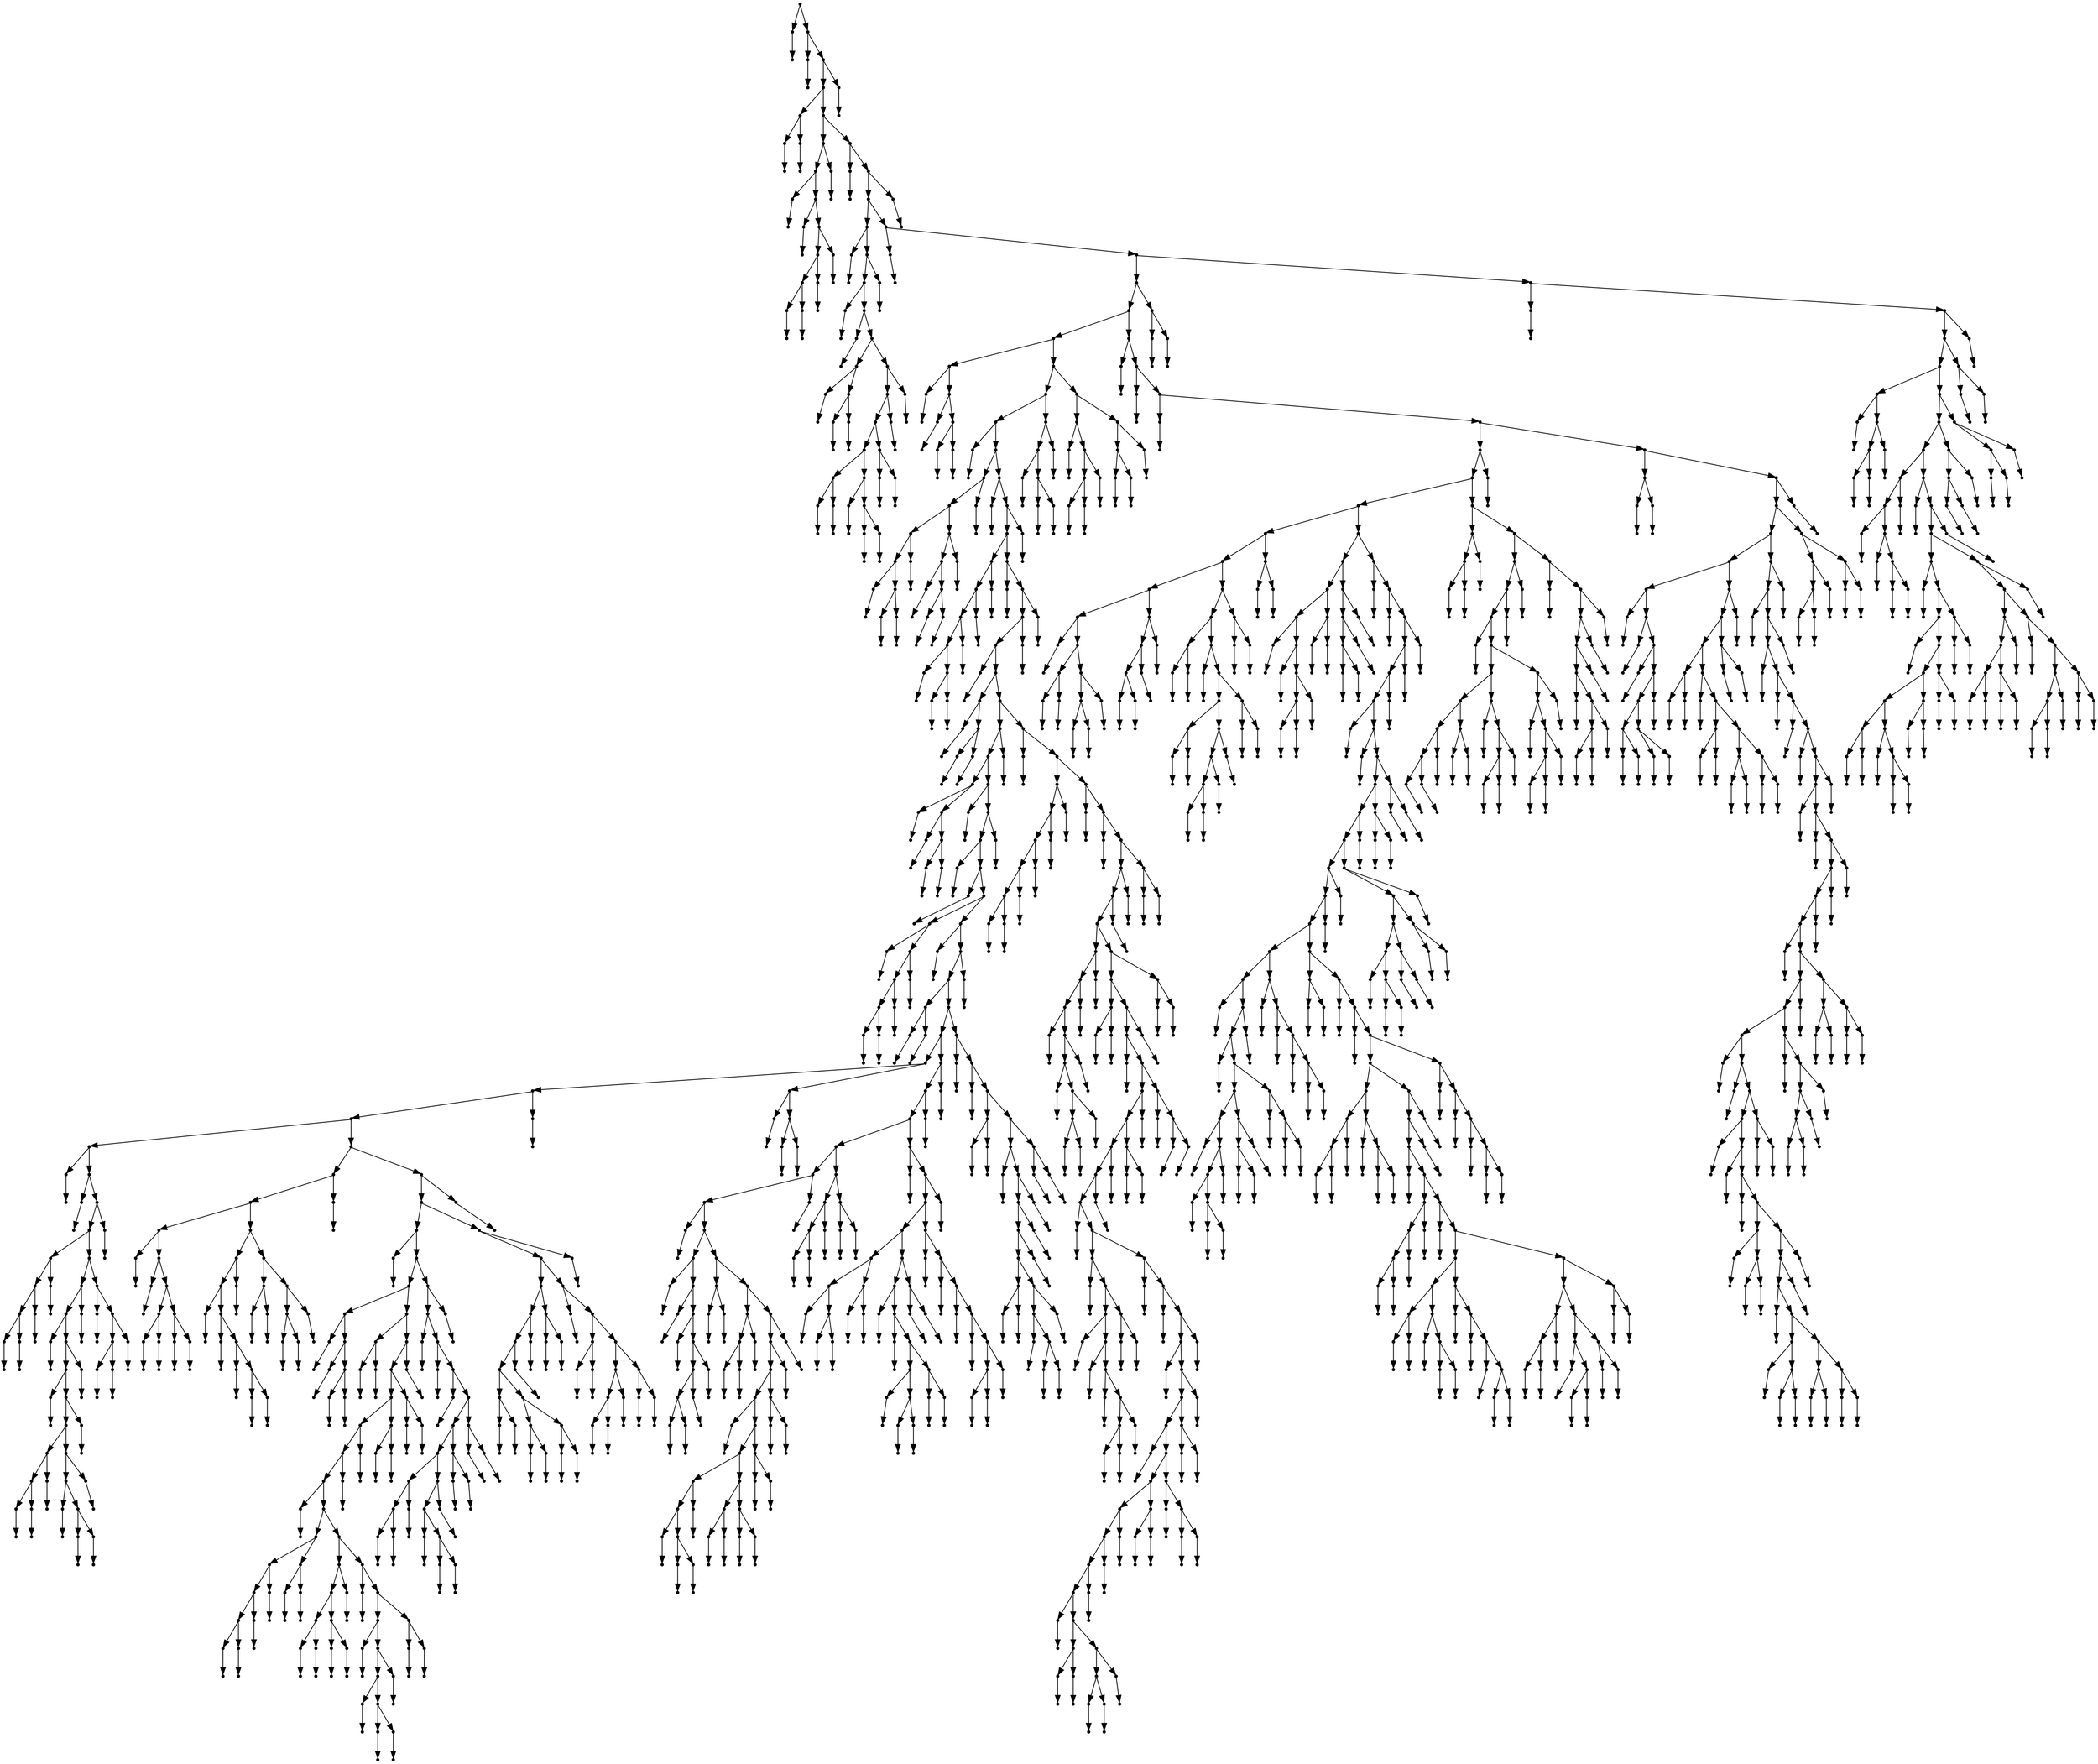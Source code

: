 digraph {
  1849 [shape=point];
  1 [shape=point];
  0 [shape=point];
  1848 [shape=point];
  3 [shape=point];
  2 [shape=point];
  1847 [shape=point];
  1844 [shape=point];
  8 [shape=point];
  5 [shape=point];
  4 [shape=point];
  7 [shape=point];
  6 [shape=point];
  1843 [shape=point];
  28 [shape=point];
  25 [shape=point];
  10 [shape=point];
  9 [shape=point];
  24 [shape=point];
  12 [shape=point];
  11 [shape=point];
  23 [shape=point];
  20 [shape=point];
  17 [shape=point];
  14 [shape=point];
  13 [shape=point];
  16 [shape=point];
  15 [shape=point];
  19 [shape=point];
  18 [shape=point];
  22 [shape=point];
  21 [shape=point];
  27 [shape=point];
  26 [shape=point];
  1842 [shape=point];
  30 [shape=point];
  29 [shape=point];
  1841 [shape=point];
  1838 [shape=point];
  77 [shape=point];
  32 [shape=point];
  31 [shape=point];
  76 [shape=point];
  73 [shape=point];
  34 [shape=point];
  33 [shape=point];
  72 [shape=point];
  36 [shape=point];
  35 [shape=point];
  71 [shape=point];
  44 [shape=point];
  38 [shape=point];
  37 [shape=point];
  43 [shape=point];
  40 [shape=point];
  39 [shape=point];
  42 [shape=point];
  41 [shape=point];
  70 [shape=point];
  67 [shape=point];
  64 [shape=point];
  58 [shape=point];
  49 [shape=point];
  46 [shape=point];
  45 [shape=point];
  48 [shape=point];
  47 [shape=point];
  57 [shape=point];
  51 [shape=point];
  50 [shape=point];
  56 [shape=point];
  53 [shape=point];
  52 [shape=point];
  55 [shape=point];
  54 [shape=point];
  63 [shape=point];
  60 [shape=point];
  59 [shape=point];
  62 [shape=point];
  61 [shape=point];
  66 [shape=point];
  65 [shape=point];
  69 [shape=point];
  68 [shape=point];
  75 [shape=point];
  74 [shape=point];
  1837 [shape=point];
  79 [shape=point];
  78 [shape=point];
  1836 [shape=point];
  1698 [shape=point];
  1692 [shape=point];
  1020 [shape=point];
  90 [shape=point];
  81 [shape=point];
  80 [shape=point];
  89 [shape=point];
  83 [shape=point];
  82 [shape=point];
  88 [shape=point];
  85 [shape=point];
  84 [shape=point];
  87 [shape=point];
  86 [shape=point];
  1019 [shape=point];
  998 [shape=point];
  986 [shape=point];
  92 [shape=point];
  91 [shape=point];
  985 [shape=point];
  118 [shape=point];
  115 [shape=point];
  103 [shape=point];
  100 [shape=point];
  94 [shape=point];
  93 [shape=point];
  99 [shape=point];
  96 [shape=point];
  95 [shape=point];
  98 [shape=point];
  97 [shape=point];
  102 [shape=point];
  101 [shape=point];
  114 [shape=point];
  111 [shape=point];
  105 [shape=point];
  104 [shape=point];
  110 [shape=point];
  107 [shape=point];
  106 [shape=point];
  109 [shape=point];
  108 [shape=point];
  113 [shape=point];
  112 [shape=point];
  117 [shape=point];
  116 [shape=point];
  984 [shape=point];
  120 [shape=point];
  119 [shape=point];
  983 [shape=point];
  980 [shape=point];
  137 [shape=point];
  134 [shape=point];
  131 [shape=point];
  128 [shape=point];
  122 [shape=point];
  121 [shape=point];
  127 [shape=point];
  124 [shape=point];
  123 [shape=point];
  126 [shape=point];
  125 [shape=point];
  130 [shape=point];
  129 [shape=point];
  133 [shape=point];
  132 [shape=point];
  136 [shape=point];
  135 [shape=point];
  979 [shape=point];
  139 [shape=point];
  138 [shape=point];
  978 [shape=point];
  975 [shape=point];
  972 [shape=point];
  141 [shape=point];
  140 [shape=point];
  971 [shape=point];
  149 [shape=point];
  143 [shape=point];
  142 [shape=point];
  148 [shape=point];
  145 [shape=point];
  144 [shape=point];
  147 [shape=point];
  146 [shape=point];
  970 [shape=point];
  769 [shape=point];
  766 [shape=point];
  160 [shape=point];
  151 [shape=point];
  150 [shape=point];
  159 [shape=point];
  153 [shape=point];
  152 [shape=point];
  158 [shape=point];
  155 [shape=point];
  154 [shape=point];
  157 [shape=point];
  156 [shape=point];
  765 [shape=point];
  162 [shape=point];
  161 [shape=point];
  764 [shape=point];
  761 [shape=point];
  164 [shape=point];
  163 [shape=point];
  760 [shape=point];
  166 [shape=point];
  165 [shape=point];
  759 [shape=point];
  180 [shape=point];
  168 [shape=point];
  167 [shape=point];
  179 [shape=point];
  176 [shape=point];
  173 [shape=point];
  170 [shape=point];
  169 [shape=point];
  172 [shape=point];
  171 [shape=point];
  175 [shape=point];
  174 [shape=point];
  178 [shape=point];
  177 [shape=point];
  758 [shape=point];
  182 [shape=point];
  181 [shape=point];
  757 [shape=point];
  754 [shape=point];
  187 [shape=point];
  184 [shape=point];
  183 [shape=point];
  186 [shape=point];
  185 [shape=point];
  753 [shape=point];
  705 [shape=point];
  528 [shape=point];
  519 [shape=point];
  516 [shape=point];
  255 [shape=point];
  189 [shape=point];
  188 [shape=point];
  254 [shape=point];
  191 [shape=point];
  190 [shape=point];
  253 [shape=point];
  250 [shape=point];
  202 [shape=point];
  199 [shape=point];
  196 [shape=point];
  193 [shape=point];
  192 [shape=point];
  195 [shape=point];
  194 [shape=point];
  198 [shape=point];
  197 [shape=point];
  201 [shape=point];
  200 [shape=point];
  249 [shape=point];
  237 [shape=point];
  234 [shape=point];
  204 [shape=point];
  203 [shape=point];
  233 [shape=point];
  230 [shape=point];
  206 [shape=point];
  205 [shape=point];
  229 [shape=point];
  226 [shape=point];
  214 [shape=point];
  211 [shape=point];
  208 [shape=point];
  207 [shape=point];
  210 [shape=point];
  209 [shape=point];
  213 [shape=point];
  212 [shape=point];
  225 [shape=point];
  222 [shape=point];
  216 [shape=point];
  215 [shape=point];
  221 [shape=point];
  218 [shape=point];
  217 [shape=point];
  220 [shape=point];
  219 [shape=point];
  224 [shape=point];
  223 [shape=point];
  228 [shape=point];
  227 [shape=point];
  232 [shape=point];
  231 [shape=point];
  236 [shape=point];
  235 [shape=point];
  248 [shape=point];
  239 [shape=point];
  238 [shape=point];
  247 [shape=point];
  244 [shape=point];
  241 [shape=point];
  240 [shape=point];
  243 [shape=point];
  242 [shape=point];
  246 [shape=point];
  245 [shape=point];
  252 [shape=point];
  251 [shape=point];
  515 [shape=point];
  308 [shape=point];
  305 [shape=point];
  272 [shape=point];
  257 [shape=point];
  256 [shape=point];
  271 [shape=point];
  259 [shape=point];
  258 [shape=point];
  270 [shape=point];
  264 [shape=point];
  261 [shape=point];
  260 [shape=point];
  263 [shape=point];
  262 [shape=point];
  269 [shape=point];
  266 [shape=point];
  265 [shape=point];
  268 [shape=point];
  267 [shape=point];
  304 [shape=point];
  289 [shape=point];
  286 [shape=point];
  274 [shape=point];
  273 [shape=point];
  285 [shape=point];
  276 [shape=point];
  275 [shape=point];
  284 [shape=point];
  278 [shape=point];
  277 [shape=point];
  283 [shape=point];
  280 [shape=point];
  279 [shape=point];
  282 [shape=point];
  281 [shape=point];
  288 [shape=point];
  287 [shape=point];
  303 [shape=point];
  294 [shape=point];
  291 [shape=point];
  290 [shape=point];
  293 [shape=point];
  292 [shape=point];
  302 [shape=point];
  299 [shape=point];
  296 [shape=point];
  295 [shape=point];
  298 [shape=point];
  297 [shape=point];
  301 [shape=point];
  300 [shape=point];
  307 [shape=point];
  306 [shape=point];
  514 [shape=point];
  511 [shape=point];
  454 [shape=point];
  310 [shape=point];
  309 [shape=point];
  453 [shape=point];
  408 [shape=point];
  321 [shape=point];
  312 [shape=point];
  311 [shape=point];
  320 [shape=point];
  314 [shape=point];
  313 [shape=point];
  319 [shape=point];
  316 [shape=point];
  315 [shape=point];
  318 [shape=point];
  317 [shape=point];
  407 [shape=point];
  326 [shape=point];
  323 [shape=point];
  322 [shape=point];
  325 [shape=point];
  324 [shape=point];
  406 [shape=point];
  403 [shape=point];
  397 [shape=point];
  391 [shape=point];
  388 [shape=point];
  385 [shape=point];
  328 [shape=point];
  327 [shape=point];
  384 [shape=point];
  345 [shape=point];
  339 [shape=point];
  336 [shape=point];
  333 [shape=point];
  330 [shape=point];
  329 [shape=point];
  332 [shape=point];
  331 [shape=point];
  335 [shape=point];
  334 [shape=point];
  338 [shape=point];
  337 [shape=point];
  344 [shape=point];
  341 [shape=point];
  340 [shape=point];
  343 [shape=point];
  342 [shape=point];
  383 [shape=point];
  359 [shape=point];
  356 [shape=point];
  350 [shape=point];
  347 [shape=point];
  346 [shape=point];
  349 [shape=point];
  348 [shape=point];
  355 [shape=point];
  352 [shape=point];
  351 [shape=point];
  354 [shape=point];
  353 [shape=point];
  358 [shape=point];
  357 [shape=point];
  382 [shape=point];
  361 [shape=point];
  360 [shape=point];
  381 [shape=point];
  375 [shape=point];
  363 [shape=point];
  362 [shape=point];
  374 [shape=point];
  371 [shape=point];
  365 [shape=point];
  364 [shape=point];
  370 [shape=point];
  367 [shape=point];
  366 [shape=point];
  369 [shape=point];
  368 [shape=point];
  373 [shape=point];
  372 [shape=point];
  380 [shape=point];
  377 [shape=point];
  376 [shape=point];
  379 [shape=point];
  378 [shape=point];
  387 [shape=point];
  386 [shape=point];
  390 [shape=point];
  389 [shape=point];
  396 [shape=point];
  393 [shape=point];
  392 [shape=point];
  395 [shape=point];
  394 [shape=point];
  402 [shape=point];
  399 [shape=point];
  398 [shape=point];
  401 [shape=point];
  400 [shape=point];
  405 [shape=point];
  404 [shape=point];
  452 [shape=point];
  449 [shape=point];
  410 [shape=point];
  409 [shape=point];
  448 [shape=point];
  412 [shape=point];
  411 [shape=point];
  447 [shape=point];
  414 [shape=point];
  413 [shape=point];
  446 [shape=point];
  440 [shape=point];
  434 [shape=point];
  422 [shape=point];
  419 [shape=point];
  416 [shape=point];
  415 [shape=point];
  418 [shape=point];
  417 [shape=point];
  421 [shape=point];
  420 [shape=point];
  433 [shape=point];
  430 [shape=point];
  424 [shape=point];
  423 [shape=point];
  429 [shape=point];
  426 [shape=point];
  425 [shape=point];
  428 [shape=point];
  427 [shape=point];
  432 [shape=point];
  431 [shape=point];
  439 [shape=point];
  436 [shape=point];
  435 [shape=point];
  438 [shape=point];
  437 [shape=point];
  445 [shape=point];
  442 [shape=point];
  441 [shape=point];
  444 [shape=point];
  443 [shape=point];
  451 [shape=point];
  450 [shape=point];
  510 [shape=point];
  507 [shape=point];
  483 [shape=point];
  477 [shape=point];
  474 [shape=point];
  471 [shape=point];
  459 [shape=point];
  456 [shape=point];
  455 [shape=point];
  458 [shape=point];
  457 [shape=point];
  470 [shape=point];
  464 [shape=point];
  461 [shape=point];
  460 [shape=point];
  463 [shape=point];
  462 [shape=point];
  469 [shape=point];
  466 [shape=point];
  465 [shape=point];
  468 [shape=point];
  467 [shape=point];
  473 [shape=point];
  472 [shape=point];
  476 [shape=point];
  475 [shape=point];
  482 [shape=point];
  479 [shape=point];
  478 [shape=point];
  481 [shape=point];
  480 [shape=point];
  506 [shape=point];
  485 [shape=point];
  484 [shape=point];
  505 [shape=point];
  490 [shape=point];
  487 [shape=point];
  486 [shape=point];
  489 [shape=point];
  488 [shape=point];
  504 [shape=point];
  498 [shape=point];
  495 [shape=point];
  492 [shape=point];
  491 [shape=point];
  494 [shape=point];
  493 [shape=point];
  497 [shape=point];
  496 [shape=point];
  503 [shape=point];
  500 [shape=point];
  499 [shape=point];
  502 [shape=point];
  501 [shape=point];
  509 [shape=point];
  508 [shape=point];
  513 [shape=point];
  512 [shape=point];
  518 [shape=point];
  517 [shape=point];
  527 [shape=point];
  521 [shape=point];
  520 [shape=point];
  526 [shape=point];
  523 [shape=point];
  522 [shape=point];
  525 [shape=point];
  524 [shape=point];
  704 [shape=point];
  701 [shape=point];
  698 [shape=point];
  629 [shape=point];
  614 [shape=point];
  611 [shape=point];
  530 [shape=point];
  529 [shape=point];
  610 [shape=point];
  550 [shape=point];
  532 [shape=point];
  531 [shape=point];
  549 [shape=point];
  534 [shape=point];
  533 [shape=point];
  548 [shape=point];
  536 [shape=point];
  535 [shape=point];
  547 [shape=point];
  544 [shape=point];
  541 [shape=point];
  538 [shape=point];
  537 [shape=point];
  540 [shape=point];
  539 [shape=point];
  543 [shape=point];
  542 [shape=point];
  546 [shape=point];
  545 [shape=point];
  609 [shape=point];
  555 [shape=point];
  552 [shape=point];
  551 [shape=point];
  554 [shape=point];
  553 [shape=point];
  608 [shape=point];
  563 [shape=point];
  560 [shape=point];
  557 [shape=point];
  556 [shape=point];
  559 [shape=point];
  558 [shape=point];
  562 [shape=point];
  561 [shape=point];
  607 [shape=point];
  604 [shape=point];
  601 [shape=point];
  595 [shape=point];
  565 [shape=point];
  564 [shape=point];
  594 [shape=point];
  588 [shape=point];
  576 [shape=point];
  573 [shape=point];
  567 [shape=point];
  566 [shape=point];
  572 [shape=point];
  569 [shape=point];
  568 [shape=point];
  571 [shape=point];
  570 [shape=point];
  575 [shape=point];
  574 [shape=point];
  587 [shape=point];
  581 [shape=point];
  578 [shape=point];
  577 [shape=point];
  580 [shape=point];
  579 [shape=point];
  586 [shape=point];
  583 [shape=point];
  582 [shape=point];
  585 [shape=point];
  584 [shape=point];
  593 [shape=point];
  590 [shape=point];
  589 [shape=point];
  592 [shape=point];
  591 [shape=point];
  600 [shape=point];
  597 [shape=point];
  596 [shape=point];
  599 [shape=point];
  598 [shape=point];
  603 [shape=point];
  602 [shape=point];
  606 [shape=point];
  605 [shape=point];
  613 [shape=point];
  612 [shape=point];
  628 [shape=point];
  622 [shape=point];
  619 [shape=point];
  616 [shape=point];
  615 [shape=point];
  618 [shape=point];
  617 [shape=point];
  621 [shape=point];
  620 [shape=point];
  627 [shape=point];
  624 [shape=point];
  623 [shape=point];
  626 [shape=point];
  625 [shape=point];
  697 [shape=point];
  631 [shape=point];
  630 [shape=point];
  696 [shape=point];
  693 [shape=point];
  672 [shape=point];
  645 [shape=point];
  639 [shape=point];
  633 [shape=point];
  632 [shape=point];
  638 [shape=point];
  635 [shape=point];
  634 [shape=point];
  637 [shape=point];
  636 [shape=point];
  644 [shape=point];
  641 [shape=point];
  640 [shape=point];
  643 [shape=point];
  642 [shape=point];
  671 [shape=point];
  665 [shape=point];
  647 [shape=point];
  646 [shape=point];
  664 [shape=point];
  649 [shape=point];
  648 [shape=point];
  663 [shape=point];
  657 [shape=point];
  651 [shape=point];
  650 [shape=point];
  656 [shape=point];
  653 [shape=point];
  652 [shape=point];
  655 [shape=point];
  654 [shape=point];
  662 [shape=point];
  659 [shape=point];
  658 [shape=point];
  661 [shape=point];
  660 [shape=point];
  670 [shape=point];
  667 [shape=point];
  666 [shape=point];
  669 [shape=point];
  668 [shape=point];
  692 [shape=point];
  674 [shape=point];
  673 [shape=point];
  691 [shape=point];
  676 [shape=point];
  675 [shape=point];
  690 [shape=point];
  678 [shape=point];
  677 [shape=point];
  689 [shape=point];
  680 [shape=point];
  679 [shape=point];
  688 [shape=point];
  685 [shape=point];
  682 [shape=point];
  681 [shape=point];
  684 [shape=point];
  683 [shape=point];
  687 [shape=point];
  686 [shape=point];
  695 [shape=point];
  694 [shape=point];
  700 [shape=point];
  699 [shape=point];
  703 [shape=point];
  702 [shape=point];
  752 [shape=point];
  707 [shape=point];
  706 [shape=point];
  751 [shape=point];
  709 [shape=point];
  708 [shape=point];
  750 [shape=point];
  714 [shape=point];
  711 [shape=point];
  710 [shape=point];
  713 [shape=point];
  712 [shape=point];
  749 [shape=point];
  743 [shape=point];
  716 [shape=point];
  715 [shape=point];
  742 [shape=point];
  739 [shape=point];
  736 [shape=point];
  733 [shape=point];
  721 [shape=point];
  718 [shape=point];
  717 [shape=point];
  720 [shape=point];
  719 [shape=point];
  732 [shape=point];
  729 [shape=point];
  723 [shape=point];
  722 [shape=point];
  728 [shape=point];
  725 [shape=point];
  724 [shape=point];
  727 [shape=point];
  726 [shape=point];
  731 [shape=point];
  730 [shape=point];
  735 [shape=point];
  734 [shape=point];
  738 [shape=point];
  737 [shape=point];
  741 [shape=point];
  740 [shape=point];
  748 [shape=point];
  745 [shape=point];
  744 [shape=point];
  747 [shape=point];
  746 [shape=point];
  756 [shape=point];
  755 [shape=point];
  763 [shape=point];
  762 [shape=point];
  768 [shape=point];
  767 [shape=point];
  969 [shape=point];
  771 [shape=point];
  770 [shape=point];
  968 [shape=point];
  788 [shape=point];
  785 [shape=point];
  782 [shape=point];
  779 [shape=point];
  776 [shape=point];
  773 [shape=point];
  772 [shape=point];
  775 [shape=point];
  774 [shape=point];
  778 [shape=point];
  777 [shape=point];
  781 [shape=point];
  780 [shape=point];
  784 [shape=point];
  783 [shape=point];
  787 [shape=point];
  786 [shape=point];
  967 [shape=point];
  790 [shape=point];
  789 [shape=point];
  966 [shape=point];
  792 [shape=point];
  791 [shape=point];
  965 [shape=point];
  959 [shape=point];
  956 [shape=point];
  953 [shape=point];
  815 [shape=point];
  812 [shape=point];
  809 [shape=point];
  794 [shape=point];
  793 [shape=point];
  808 [shape=point];
  805 [shape=point];
  796 [shape=point];
  795 [shape=point];
  804 [shape=point];
  801 [shape=point];
  798 [shape=point];
  797 [shape=point];
  800 [shape=point];
  799 [shape=point];
  803 [shape=point];
  802 [shape=point];
  807 [shape=point];
  806 [shape=point];
  811 [shape=point];
  810 [shape=point];
  814 [shape=point];
  813 [shape=point];
  952 [shape=point];
  946 [shape=point];
  820 [shape=point];
  817 [shape=point];
  816 [shape=point];
  819 [shape=point];
  818 [shape=point];
  945 [shape=point];
  942 [shape=point];
  822 [shape=point];
  821 [shape=point];
  941 [shape=point];
  932 [shape=point];
  929 [shape=point];
  923 [shape=point];
  920 [shape=point];
  917 [shape=point];
  824 [shape=point];
  823 [shape=point];
  916 [shape=point];
  850 [shape=point];
  826 [shape=point];
  825 [shape=point];
  849 [shape=point];
  843 [shape=point];
  828 [shape=point];
  827 [shape=point];
  842 [shape=point];
  830 [shape=point];
  829 [shape=point];
  841 [shape=point];
  832 [shape=point];
  831 [shape=point];
  840 [shape=point];
  837 [shape=point];
  834 [shape=point];
  833 [shape=point];
  836 [shape=point];
  835 [shape=point];
  839 [shape=point];
  838 [shape=point];
  848 [shape=point];
  845 [shape=point];
  844 [shape=point];
  847 [shape=point];
  846 [shape=point];
  915 [shape=point];
  852 [shape=point];
  851 [shape=point];
  914 [shape=point];
  854 [shape=point];
  853 [shape=point];
  913 [shape=point];
  910 [shape=point];
  856 [shape=point];
  855 [shape=point];
  909 [shape=point];
  906 [shape=point];
  900 [shape=point];
  858 [shape=point];
  857 [shape=point];
  899 [shape=point];
  890 [shape=point];
  884 [shape=point];
  881 [shape=point];
  878 [shape=point];
  875 [shape=point];
  860 [shape=point];
  859 [shape=point];
  874 [shape=point];
  865 [shape=point];
  862 [shape=point];
  861 [shape=point];
  864 [shape=point];
  863 [shape=point];
  873 [shape=point];
  870 [shape=point];
  867 [shape=point];
  866 [shape=point];
  869 [shape=point];
  868 [shape=point];
  872 [shape=point];
  871 [shape=point];
  877 [shape=point];
  876 [shape=point];
  880 [shape=point];
  879 [shape=point];
  883 [shape=point];
  882 [shape=point];
  889 [shape=point];
  886 [shape=point];
  885 [shape=point];
  888 [shape=point];
  887 [shape=point];
  898 [shape=point];
  892 [shape=point];
  891 [shape=point];
  897 [shape=point];
  894 [shape=point];
  893 [shape=point];
  896 [shape=point];
  895 [shape=point];
  905 [shape=point];
  902 [shape=point];
  901 [shape=point];
  904 [shape=point];
  903 [shape=point];
  908 [shape=point];
  907 [shape=point];
  912 [shape=point];
  911 [shape=point];
  919 [shape=point];
  918 [shape=point];
  922 [shape=point];
  921 [shape=point];
  928 [shape=point];
  925 [shape=point];
  924 [shape=point];
  927 [shape=point];
  926 [shape=point];
  931 [shape=point];
  930 [shape=point];
  940 [shape=point];
  934 [shape=point];
  933 [shape=point];
  939 [shape=point];
  936 [shape=point];
  935 [shape=point];
  938 [shape=point];
  937 [shape=point];
  944 [shape=point];
  943 [shape=point];
  951 [shape=point];
  948 [shape=point];
  947 [shape=point];
  950 [shape=point];
  949 [shape=point];
  955 [shape=point];
  954 [shape=point];
  958 [shape=point];
  957 [shape=point];
  964 [shape=point];
  961 [shape=point];
  960 [shape=point];
  963 [shape=point];
  962 [shape=point];
  974 [shape=point];
  973 [shape=point];
  977 [shape=point];
  976 [shape=point];
  982 [shape=point];
  981 [shape=point];
  997 [shape=point];
  994 [shape=point];
  988 [shape=point];
  987 [shape=point];
  993 [shape=point];
  990 [shape=point];
  989 [shape=point];
  992 [shape=point];
  991 [shape=point];
  996 [shape=point];
  995 [shape=point];
  1018 [shape=point];
  1009 [shape=point];
  1000 [shape=point];
  999 [shape=point];
  1008 [shape=point];
  1005 [shape=point];
  1002 [shape=point];
  1001 [shape=point];
  1004 [shape=point];
  1003 [shape=point];
  1007 [shape=point];
  1006 [shape=point];
  1017 [shape=point];
  1014 [shape=point];
  1011 [shape=point];
  1010 [shape=point];
  1013 [shape=point];
  1012 [shape=point];
  1016 [shape=point];
  1015 [shape=point];
  1691 [shape=point];
  1022 [shape=point];
  1021 [shape=point];
  1690 [shape=point];
  1024 [shape=point];
  1023 [shape=point];
  1689 [shape=point];
  1026 [shape=point];
  1025 [shape=point];
  1688 [shape=point];
  1472 [shape=point];
  1469 [shape=point];
  1385 [shape=point];
  1100 [shape=point];
  1094 [shape=point];
  1055 [shape=point];
  1043 [shape=point];
  1028 [shape=point];
  1027 [shape=point];
  1042 [shape=point];
  1033 [shape=point];
  1030 [shape=point];
  1029 [shape=point];
  1032 [shape=point];
  1031 [shape=point];
  1041 [shape=point];
  1038 [shape=point];
  1035 [shape=point];
  1034 [shape=point];
  1037 [shape=point];
  1036 [shape=point];
  1040 [shape=point];
  1039 [shape=point];
  1054 [shape=point];
  1051 [shape=point];
  1048 [shape=point];
  1045 [shape=point];
  1044 [shape=point];
  1047 [shape=point];
  1046 [shape=point];
  1050 [shape=point];
  1049 [shape=point];
  1053 [shape=point];
  1052 [shape=point];
  1093 [shape=point];
  1087 [shape=point];
  1060 [shape=point];
  1057 [shape=point];
  1056 [shape=point];
  1059 [shape=point];
  1058 [shape=point];
  1086 [shape=point];
  1062 [shape=point];
  1061 [shape=point];
  1085 [shape=point];
  1079 [shape=point];
  1067 [shape=point];
  1064 [shape=point];
  1063 [shape=point];
  1066 [shape=point];
  1065 [shape=point];
  1078 [shape=point];
  1075 [shape=point];
  1072 [shape=point];
  1069 [shape=point];
  1068 [shape=point];
  1071 [shape=point];
  1070 [shape=point];
  1074 [shape=point];
  1073 [shape=point];
  1077 [shape=point];
  1076 [shape=point];
  1084 [shape=point];
  1081 [shape=point];
  1080 [shape=point];
  1083 [shape=point];
  1082 [shape=point];
  1092 [shape=point];
  1089 [shape=point];
  1088 [shape=point];
  1091 [shape=point];
  1090 [shape=point];
  1099 [shape=point];
  1096 [shape=point];
  1095 [shape=point];
  1098 [shape=point];
  1097 [shape=point];
  1384 [shape=point];
  1132 [shape=point];
  1120 [shape=point];
  1114 [shape=point];
  1102 [shape=point];
  1101 [shape=point];
  1113 [shape=point];
  1104 [shape=point];
  1103 [shape=point];
  1112 [shape=point];
  1109 [shape=point];
  1106 [shape=point];
  1105 [shape=point];
  1108 [shape=point];
  1107 [shape=point];
  1111 [shape=point];
  1110 [shape=point];
  1119 [shape=point];
  1116 [shape=point];
  1115 [shape=point];
  1118 [shape=point];
  1117 [shape=point];
  1131 [shape=point];
  1128 [shape=point];
  1125 [shape=point];
  1122 [shape=point];
  1121 [shape=point];
  1124 [shape=point];
  1123 [shape=point];
  1127 [shape=point];
  1126 [shape=point];
  1130 [shape=point];
  1129 [shape=point];
  1383 [shape=point];
  1134 [shape=point];
  1133 [shape=point];
  1382 [shape=point];
  1136 [shape=point];
  1135 [shape=point];
  1381 [shape=point];
  1378 [shape=point];
  1375 [shape=point];
  1372 [shape=point];
  1138 [shape=point];
  1137 [shape=point];
  1371 [shape=point];
  1140 [shape=point];
  1139 [shape=point];
  1370 [shape=point];
  1364 [shape=point];
  1358 [shape=point];
  1355 [shape=point];
  1331 [shape=point];
  1328 [shape=point];
  1325 [shape=point];
  1196 [shape=point];
  1181 [shape=point];
  1142 [shape=point];
  1141 [shape=point];
  1180 [shape=point];
  1177 [shape=point];
  1144 [shape=point];
  1143 [shape=point];
  1176 [shape=point];
  1167 [shape=point];
  1158 [shape=point];
  1146 [shape=point];
  1145 [shape=point];
  1157 [shape=point];
  1154 [shape=point];
  1148 [shape=point];
  1147 [shape=point];
  1153 [shape=point];
  1150 [shape=point];
  1149 [shape=point];
  1152 [shape=point];
  1151 [shape=point];
  1156 [shape=point];
  1155 [shape=point];
  1166 [shape=point];
  1163 [shape=point];
  1160 [shape=point];
  1159 [shape=point];
  1162 [shape=point];
  1161 [shape=point];
  1165 [shape=point];
  1164 [shape=point];
  1175 [shape=point];
  1169 [shape=point];
  1168 [shape=point];
  1174 [shape=point];
  1171 [shape=point];
  1170 [shape=point];
  1173 [shape=point];
  1172 [shape=point];
  1179 [shape=point];
  1178 [shape=point];
  1195 [shape=point];
  1183 [shape=point];
  1182 [shape=point];
  1194 [shape=point];
  1185 [shape=point];
  1184 [shape=point];
  1193 [shape=point];
  1187 [shape=point];
  1186 [shape=point];
  1192 [shape=point];
  1189 [shape=point];
  1188 [shape=point];
  1191 [shape=point];
  1190 [shape=point];
  1324 [shape=point];
  1201 [shape=point];
  1198 [shape=point];
  1197 [shape=point];
  1200 [shape=point];
  1199 [shape=point];
  1323 [shape=point];
  1203 [shape=point];
  1202 [shape=point];
  1322 [shape=point];
  1205 [shape=point];
  1204 [shape=point];
  1321 [shape=point];
  1306 [shape=point];
  1222 [shape=point];
  1213 [shape=point];
  1210 [shape=point];
  1207 [shape=point];
  1206 [shape=point];
  1209 [shape=point];
  1208 [shape=point];
  1212 [shape=point];
  1211 [shape=point];
  1221 [shape=point];
  1215 [shape=point];
  1214 [shape=point];
  1220 [shape=point];
  1217 [shape=point];
  1216 [shape=point];
  1219 [shape=point];
  1218 [shape=point];
  1305 [shape=point];
  1302 [shape=point];
  1299 [shape=point];
  1224 [shape=point];
  1223 [shape=point];
  1298 [shape=point];
  1235 [shape=point];
  1232 [shape=point];
  1229 [shape=point];
  1226 [shape=point];
  1225 [shape=point];
  1228 [shape=point];
  1227 [shape=point];
  1231 [shape=point];
  1230 [shape=point];
  1234 [shape=point];
  1233 [shape=point];
  1297 [shape=point];
  1237 [shape=point];
  1236 [shape=point];
  1296 [shape=point];
  1266 [shape=point];
  1251 [shape=point];
  1242 [shape=point];
  1239 [shape=point];
  1238 [shape=point];
  1241 [shape=point];
  1240 [shape=point];
  1250 [shape=point];
  1244 [shape=point];
  1243 [shape=point];
  1249 [shape=point];
  1246 [shape=point];
  1245 [shape=point];
  1248 [shape=point];
  1247 [shape=point];
  1265 [shape=point];
  1253 [shape=point];
  1252 [shape=point];
  1264 [shape=point];
  1255 [shape=point];
  1254 [shape=point];
  1263 [shape=point];
  1257 [shape=point];
  1256 [shape=point];
  1262 [shape=point];
  1259 [shape=point];
  1258 [shape=point];
  1261 [shape=point];
  1260 [shape=point];
  1295 [shape=point];
  1289 [shape=point];
  1274 [shape=point];
  1271 [shape=point];
  1268 [shape=point];
  1267 [shape=point];
  1270 [shape=point];
  1269 [shape=point];
  1273 [shape=point];
  1272 [shape=point];
  1288 [shape=point];
  1282 [shape=point];
  1276 [shape=point];
  1275 [shape=point];
  1281 [shape=point];
  1278 [shape=point];
  1277 [shape=point];
  1280 [shape=point];
  1279 [shape=point];
  1287 [shape=point];
  1284 [shape=point];
  1283 [shape=point];
  1286 [shape=point];
  1285 [shape=point];
  1294 [shape=point];
  1291 [shape=point];
  1290 [shape=point];
  1293 [shape=point];
  1292 [shape=point];
  1301 [shape=point];
  1300 [shape=point];
  1304 [shape=point];
  1303 [shape=point];
  1320 [shape=point];
  1308 [shape=point];
  1307 [shape=point];
  1319 [shape=point];
  1310 [shape=point];
  1309 [shape=point];
  1318 [shape=point];
  1312 [shape=point];
  1311 [shape=point];
  1317 [shape=point];
  1314 [shape=point];
  1313 [shape=point];
  1316 [shape=point];
  1315 [shape=point];
  1327 [shape=point];
  1326 [shape=point];
  1330 [shape=point];
  1329 [shape=point];
  1354 [shape=point];
  1351 [shape=point];
  1345 [shape=point];
  1339 [shape=point];
  1333 [shape=point];
  1332 [shape=point];
  1338 [shape=point];
  1335 [shape=point];
  1334 [shape=point];
  1337 [shape=point];
  1336 [shape=point];
  1344 [shape=point];
  1341 [shape=point];
  1340 [shape=point];
  1343 [shape=point];
  1342 [shape=point];
  1350 [shape=point];
  1347 [shape=point];
  1346 [shape=point];
  1349 [shape=point];
  1348 [shape=point];
  1353 [shape=point];
  1352 [shape=point];
  1357 [shape=point];
  1356 [shape=point];
  1363 [shape=point];
  1360 [shape=point];
  1359 [shape=point];
  1362 [shape=point];
  1361 [shape=point];
  1369 [shape=point];
  1366 [shape=point];
  1365 [shape=point];
  1368 [shape=point];
  1367 [shape=point];
  1374 [shape=point];
  1373 [shape=point];
  1377 [shape=point];
  1376 [shape=point];
  1380 [shape=point];
  1379 [shape=point];
  1468 [shape=point];
  1393 [shape=point];
  1390 [shape=point];
  1387 [shape=point];
  1386 [shape=point];
  1389 [shape=point];
  1388 [shape=point];
  1392 [shape=point];
  1391 [shape=point];
  1467 [shape=point];
  1443 [shape=point];
  1440 [shape=point];
  1437 [shape=point];
  1395 [shape=point];
  1394 [shape=point];
  1436 [shape=point];
  1421 [shape=point];
  1409 [shape=point];
  1403 [shape=point];
  1400 [shape=point];
  1397 [shape=point];
  1396 [shape=point];
  1399 [shape=point];
  1398 [shape=point];
  1402 [shape=point];
  1401 [shape=point];
  1408 [shape=point];
  1405 [shape=point];
  1404 [shape=point];
  1407 [shape=point];
  1406 [shape=point];
  1420 [shape=point];
  1411 [shape=point];
  1410 [shape=point];
  1419 [shape=point];
  1416 [shape=point];
  1413 [shape=point];
  1412 [shape=point];
  1415 [shape=point];
  1414 [shape=point];
  1418 [shape=point];
  1417 [shape=point];
  1435 [shape=point];
  1432 [shape=point];
  1423 [shape=point];
  1422 [shape=point];
  1431 [shape=point];
  1428 [shape=point];
  1425 [shape=point];
  1424 [shape=point];
  1427 [shape=point];
  1426 [shape=point];
  1430 [shape=point];
  1429 [shape=point];
  1434 [shape=point];
  1433 [shape=point];
  1439 [shape=point];
  1438 [shape=point];
  1442 [shape=point];
  1441 [shape=point];
  1466 [shape=point];
  1445 [shape=point];
  1444 [shape=point];
  1465 [shape=point];
  1462 [shape=point];
  1459 [shape=point];
  1456 [shape=point];
  1447 [shape=point];
  1446 [shape=point];
  1455 [shape=point];
  1452 [shape=point];
  1449 [shape=point];
  1448 [shape=point];
  1451 [shape=point];
  1450 [shape=point];
  1454 [shape=point];
  1453 [shape=point];
  1458 [shape=point];
  1457 [shape=point];
  1461 [shape=point];
  1460 [shape=point];
  1464 [shape=point];
  1463 [shape=point];
  1471 [shape=point];
  1470 [shape=point];
  1687 [shape=point];
  1477 [shape=point];
  1474 [shape=point];
  1473 [shape=point];
  1476 [shape=point];
  1475 [shape=point];
  1686 [shape=point];
  1683 [shape=point];
  1668 [shape=point];
  1536 [shape=point];
  1500 [shape=point];
  1479 [shape=point];
  1478 [shape=point];
  1499 [shape=point];
  1481 [shape=point];
  1480 [shape=point];
  1498 [shape=point];
  1483 [shape=point];
  1482 [shape=point];
  1497 [shape=point];
  1494 [shape=point];
  1488 [shape=point];
  1485 [shape=point];
  1484 [shape=point];
  1487 [shape=point];
  1486 [shape=point];
  1493 [shape=point];
  1490 [shape=point];
  1489 [shape=point];
  1492 [shape=point];
  1491 [shape=point];
  1496 [shape=point];
  1495 [shape=point];
  1535 [shape=point];
  1532 [shape=point];
  1526 [shape=point];
  1505 [shape=point];
  1502 [shape=point];
  1501 [shape=point];
  1504 [shape=point];
  1503 [shape=point];
  1525 [shape=point];
  1507 [shape=point];
  1506 [shape=point];
  1524 [shape=point];
  1512 [shape=point];
  1509 [shape=point];
  1508 [shape=point];
  1511 [shape=point];
  1510 [shape=point];
  1523 [shape=point];
  1517 [shape=point];
  1514 [shape=point];
  1513 [shape=point];
  1516 [shape=point];
  1515 [shape=point];
  1522 [shape=point];
  1519 [shape=point];
  1518 [shape=point];
  1521 [shape=point];
  1520 [shape=point];
  1531 [shape=point];
  1528 [shape=point];
  1527 [shape=point];
  1530 [shape=point];
  1529 [shape=point];
  1534 [shape=point];
  1533 [shape=point];
  1667 [shape=point];
  1664 [shape=point];
  1538 [shape=point];
  1537 [shape=point];
  1663 [shape=point];
  1660 [shape=point];
  1540 [shape=point];
  1539 [shape=point];
  1659 [shape=point];
  1542 [shape=point];
  1541 [shape=point];
  1658 [shape=point];
  1544 [shape=point];
  1543 [shape=point];
  1657 [shape=point];
  1546 [shape=point];
  1545 [shape=point];
  1656 [shape=point];
  1653 [shape=point];
  1548 [shape=point];
  1547 [shape=point];
  1652 [shape=point];
  1550 [shape=point];
  1549 [shape=point];
  1651 [shape=point];
  1648 [shape=point];
  1645 [shape=point];
  1642 [shape=point];
  1552 [shape=point];
  1551 [shape=point];
  1641 [shape=point];
  1629 [shape=point];
  1626 [shape=point];
  1611 [shape=point];
  1554 [shape=point];
  1553 [shape=point];
  1610 [shape=point];
  1556 [shape=point];
  1555 [shape=point];
  1609 [shape=point];
  1603 [shape=point];
  1558 [shape=point];
  1557 [shape=point];
  1602 [shape=point];
  1560 [shape=point];
  1559 [shape=point];
  1601 [shape=point];
  1562 [shape=point];
  1561 [shape=point];
  1600 [shape=point];
  1570 [shape=point];
  1564 [shape=point];
  1563 [shape=point];
  1569 [shape=point];
  1566 [shape=point];
  1565 [shape=point];
  1568 [shape=point];
  1567 [shape=point];
  1599 [shape=point];
  1596 [shape=point];
  1593 [shape=point];
  1572 [shape=point];
  1571 [shape=point];
  1592 [shape=point];
  1580 [shape=point];
  1574 [shape=point];
  1573 [shape=point];
  1579 [shape=point];
  1576 [shape=point];
  1575 [shape=point];
  1578 [shape=point];
  1577 [shape=point];
  1591 [shape=point];
  1585 [shape=point];
  1582 [shape=point];
  1581 [shape=point];
  1584 [shape=point];
  1583 [shape=point];
  1590 [shape=point];
  1587 [shape=point];
  1586 [shape=point];
  1589 [shape=point];
  1588 [shape=point];
  1595 [shape=point];
  1594 [shape=point];
  1598 [shape=point];
  1597 [shape=point];
  1608 [shape=point];
  1605 [shape=point];
  1604 [shape=point];
  1607 [shape=point];
  1606 [shape=point];
  1625 [shape=point];
  1613 [shape=point];
  1612 [shape=point];
  1624 [shape=point];
  1621 [shape=point];
  1618 [shape=point];
  1615 [shape=point];
  1614 [shape=point];
  1617 [shape=point];
  1616 [shape=point];
  1620 [shape=point];
  1619 [shape=point];
  1623 [shape=point];
  1622 [shape=point];
  1628 [shape=point];
  1627 [shape=point];
  1640 [shape=point];
  1634 [shape=point];
  1631 [shape=point];
  1630 [shape=point];
  1633 [shape=point];
  1632 [shape=point];
  1639 [shape=point];
  1636 [shape=point];
  1635 [shape=point];
  1638 [shape=point];
  1637 [shape=point];
  1644 [shape=point];
  1643 [shape=point];
  1647 [shape=point];
  1646 [shape=point];
  1650 [shape=point];
  1649 [shape=point];
  1655 [shape=point];
  1654 [shape=point];
  1662 [shape=point];
  1661 [shape=point];
  1666 [shape=point];
  1665 [shape=point];
  1682 [shape=point];
  1676 [shape=point];
  1673 [shape=point];
  1670 [shape=point];
  1669 [shape=point];
  1672 [shape=point];
  1671 [shape=point];
  1675 [shape=point];
  1674 [shape=point];
  1681 [shape=point];
  1678 [shape=point];
  1677 [shape=point];
  1680 [shape=point];
  1679 [shape=point];
  1685 [shape=point];
  1684 [shape=point];
  1697 [shape=point];
  1694 [shape=point];
  1693 [shape=point];
  1696 [shape=point];
  1695 [shape=point];
  1835 [shape=point];
  1700 [shape=point];
  1699 [shape=point];
  1834 [shape=point];
  1831 [shape=point];
  1825 [shape=point];
  1711 [shape=point];
  1702 [shape=point];
  1701 [shape=point];
  1710 [shape=point];
  1707 [shape=point];
  1704 [shape=point];
  1703 [shape=point];
  1706 [shape=point];
  1705 [shape=point];
  1709 [shape=point];
  1708 [shape=point];
  1824 [shape=point];
  1815 [shape=point];
  1806 [shape=point];
  1725 [shape=point];
  1722 [shape=point];
  1713 [shape=point];
  1712 [shape=point];
  1721 [shape=point];
  1715 [shape=point];
  1714 [shape=point];
  1720 [shape=point];
  1717 [shape=point];
  1716 [shape=point];
  1719 [shape=point];
  1718 [shape=point];
  1724 [shape=point];
  1723 [shape=point];
  1805 [shape=point];
  1727 [shape=point];
  1726 [shape=point];
  1804 [shape=point];
  1801 [shape=point];
  1765 [shape=point];
  1729 [shape=point];
  1728 [shape=point];
  1764 [shape=point];
  1758 [shape=point];
  1731 [shape=point];
  1730 [shape=point];
  1757 [shape=point];
  1751 [shape=point];
  1745 [shape=point];
  1736 [shape=point];
  1733 [shape=point];
  1732 [shape=point];
  1735 [shape=point];
  1734 [shape=point];
  1744 [shape=point];
  1738 [shape=point];
  1737 [shape=point];
  1743 [shape=point];
  1740 [shape=point];
  1739 [shape=point];
  1742 [shape=point];
  1741 [shape=point];
  1750 [shape=point];
  1747 [shape=point];
  1746 [shape=point];
  1749 [shape=point];
  1748 [shape=point];
  1756 [shape=point];
  1753 [shape=point];
  1752 [shape=point];
  1755 [shape=point];
  1754 [shape=point];
  1763 [shape=point];
  1760 [shape=point];
  1759 [shape=point];
  1762 [shape=point];
  1761 [shape=point];
  1800 [shape=point];
  1797 [shape=point];
  1779 [shape=point];
  1776 [shape=point];
  1770 [shape=point];
  1767 [shape=point];
  1766 [shape=point];
  1769 [shape=point];
  1768 [shape=point];
  1775 [shape=point];
  1772 [shape=point];
  1771 [shape=point];
  1774 [shape=point];
  1773 [shape=point];
  1778 [shape=point];
  1777 [shape=point];
  1796 [shape=point];
  1781 [shape=point];
  1780 [shape=point];
  1795 [shape=point];
  1789 [shape=point];
  1786 [shape=point];
  1783 [shape=point];
  1782 [shape=point];
  1785 [shape=point];
  1784 [shape=point];
  1788 [shape=point];
  1787 [shape=point];
  1794 [shape=point];
  1791 [shape=point];
  1790 [shape=point];
  1793 [shape=point];
  1792 [shape=point];
  1799 [shape=point];
  1798 [shape=point];
  1803 [shape=point];
  1802 [shape=point];
  1814 [shape=point];
  1811 [shape=point];
  1808 [shape=point];
  1807 [shape=point];
  1810 [shape=point];
  1809 [shape=point];
  1813 [shape=point];
  1812 [shape=point];
  1823 [shape=point];
  1820 [shape=point];
  1817 [shape=point];
  1816 [shape=point];
  1819 [shape=point];
  1818 [shape=point];
  1822 [shape=point];
  1821 [shape=point];
  1830 [shape=point];
  1827 [shape=point];
  1826 [shape=point];
  1829 [shape=point];
  1828 [shape=point];
  1833 [shape=point];
  1832 [shape=point];
  1840 [shape=point];
  1839 [shape=point];
  1846 [shape=point];
  1845 [shape=point];
1849 -> 1;
1 -> 0;
1849 -> 1848;
1848 -> 3;
3 -> 2;
1848 -> 1847;
1847 -> 1844;
1844 -> 8;
8 -> 5;
5 -> 4;
8 -> 7;
7 -> 6;
1844 -> 1843;
1843 -> 28;
28 -> 25;
25 -> 10;
10 -> 9;
25 -> 24;
24 -> 12;
12 -> 11;
24 -> 23;
23 -> 20;
20 -> 17;
17 -> 14;
14 -> 13;
17 -> 16;
16 -> 15;
20 -> 19;
19 -> 18;
23 -> 22;
22 -> 21;
28 -> 27;
27 -> 26;
1843 -> 1842;
1842 -> 30;
30 -> 29;
1842 -> 1841;
1841 -> 1838;
1838 -> 77;
77 -> 32;
32 -> 31;
77 -> 76;
76 -> 73;
73 -> 34;
34 -> 33;
73 -> 72;
72 -> 36;
36 -> 35;
72 -> 71;
71 -> 44;
44 -> 38;
38 -> 37;
44 -> 43;
43 -> 40;
40 -> 39;
43 -> 42;
42 -> 41;
71 -> 70;
70 -> 67;
67 -> 64;
64 -> 58;
58 -> 49;
49 -> 46;
46 -> 45;
49 -> 48;
48 -> 47;
58 -> 57;
57 -> 51;
51 -> 50;
57 -> 56;
56 -> 53;
53 -> 52;
56 -> 55;
55 -> 54;
64 -> 63;
63 -> 60;
60 -> 59;
63 -> 62;
62 -> 61;
67 -> 66;
66 -> 65;
70 -> 69;
69 -> 68;
76 -> 75;
75 -> 74;
1838 -> 1837;
1837 -> 79;
79 -> 78;
1837 -> 1836;
1836 -> 1698;
1698 -> 1692;
1692 -> 1020;
1020 -> 90;
90 -> 81;
81 -> 80;
90 -> 89;
89 -> 83;
83 -> 82;
89 -> 88;
88 -> 85;
85 -> 84;
88 -> 87;
87 -> 86;
1020 -> 1019;
1019 -> 998;
998 -> 986;
986 -> 92;
92 -> 91;
986 -> 985;
985 -> 118;
118 -> 115;
115 -> 103;
103 -> 100;
100 -> 94;
94 -> 93;
100 -> 99;
99 -> 96;
96 -> 95;
99 -> 98;
98 -> 97;
103 -> 102;
102 -> 101;
115 -> 114;
114 -> 111;
111 -> 105;
105 -> 104;
111 -> 110;
110 -> 107;
107 -> 106;
110 -> 109;
109 -> 108;
114 -> 113;
113 -> 112;
118 -> 117;
117 -> 116;
985 -> 984;
984 -> 120;
120 -> 119;
984 -> 983;
983 -> 980;
980 -> 137;
137 -> 134;
134 -> 131;
131 -> 128;
128 -> 122;
122 -> 121;
128 -> 127;
127 -> 124;
124 -> 123;
127 -> 126;
126 -> 125;
131 -> 130;
130 -> 129;
134 -> 133;
133 -> 132;
137 -> 136;
136 -> 135;
980 -> 979;
979 -> 139;
139 -> 138;
979 -> 978;
978 -> 975;
975 -> 972;
972 -> 141;
141 -> 140;
972 -> 971;
971 -> 149;
149 -> 143;
143 -> 142;
149 -> 148;
148 -> 145;
145 -> 144;
148 -> 147;
147 -> 146;
971 -> 970;
970 -> 769;
769 -> 766;
766 -> 160;
160 -> 151;
151 -> 150;
160 -> 159;
159 -> 153;
153 -> 152;
159 -> 158;
158 -> 155;
155 -> 154;
158 -> 157;
157 -> 156;
766 -> 765;
765 -> 162;
162 -> 161;
765 -> 764;
764 -> 761;
761 -> 164;
164 -> 163;
761 -> 760;
760 -> 166;
166 -> 165;
760 -> 759;
759 -> 180;
180 -> 168;
168 -> 167;
180 -> 179;
179 -> 176;
176 -> 173;
173 -> 170;
170 -> 169;
173 -> 172;
172 -> 171;
176 -> 175;
175 -> 174;
179 -> 178;
178 -> 177;
759 -> 758;
758 -> 182;
182 -> 181;
758 -> 757;
757 -> 754;
754 -> 187;
187 -> 184;
184 -> 183;
187 -> 186;
186 -> 185;
754 -> 753;
753 -> 705;
705 -> 528;
528 -> 519;
519 -> 516;
516 -> 255;
255 -> 189;
189 -> 188;
255 -> 254;
254 -> 191;
191 -> 190;
254 -> 253;
253 -> 250;
250 -> 202;
202 -> 199;
199 -> 196;
196 -> 193;
193 -> 192;
196 -> 195;
195 -> 194;
199 -> 198;
198 -> 197;
202 -> 201;
201 -> 200;
250 -> 249;
249 -> 237;
237 -> 234;
234 -> 204;
204 -> 203;
234 -> 233;
233 -> 230;
230 -> 206;
206 -> 205;
230 -> 229;
229 -> 226;
226 -> 214;
214 -> 211;
211 -> 208;
208 -> 207;
211 -> 210;
210 -> 209;
214 -> 213;
213 -> 212;
226 -> 225;
225 -> 222;
222 -> 216;
216 -> 215;
222 -> 221;
221 -> 218;
218 -> 217;
221 -> 220;
220 -> 219;
225 -> 224;
224 -> 223;
229 -> 228;
228 -> 227;
233 -> 232;
232 -> 231;
237 -> 236;
236 -> 235;
249 -> 248;
248 -> 239;
239 -> 238;
248 -> 247;
247 -> 244;
244 -> 241;
241 -> 240;
244 -> 243;
243 -> 242;
247 -> 246;
246 -> 245;
253 -> 252;
252 -> 251;
516 -> 515;
515 -> 308;
308 -> 305;
305 -> 272;
272 -> 257;
257 -> 256;
272 -> 271;
271 -> 259;
259 -> 258;
271 -> 270;
270 -> 264;
264 -> 261;
261 -> 260;
264 -> 263;
263 -> 262;
270 -> 269;
269 -> 266;
266 -> 265;
269 -> 268;
268 -> 267;
305 -> 304;
304 -> 289;
289 -> 286;
286 -> 274;
274 -> 273;
286 -> 285;
285 -> 276;
276 -> 275;
285 -> 284;
284 -> 278;
278 -> 277;
284 -> 283;
283 -> 280;
280 -> 279;
283 -> 282;
282 -> 281;
289 -> 288;
288 -> 287;
304 -> 303;
303 -> 294;
294 -> 291;
291 -> 290;
294 -> 293;
293 -> 292;
303 -> 302;
302 -> 299;
299 -> 296;
296 -> 295;
299 -> 298;
298 -> 297;
302 -> 301;
301 -> 300;
308 -> 307;
307 -> 306;
515 -> 514;
514 -> 511;
511 -> 454;
454 -> 310;
310 -> 309;
454 -> 453;
453 -> 408;
408 -> 321;
321 -> 312;
312 -> 311;
321 -> 320;
320 -> 314;
314 -> 313;
320 -> 319;
319 -> 316;
316 -> 315;
319 -> 318;
318 -> 317;
408 -> 407;
407 -> 326;
326 -> 323;
323 -> 322;
326 -> 325;
325 -> 324;
407 -> 406;
406 -> 403;
403 -> 397;
397 -> 391;
391 -> 388;
388 -> 385;
385 -> 328;
328 -> 327;
385 -> 384;
384 -> 345;
345 -> 339;
339 -> 336;
336 -> 333;
333 -> 330;
330 -> 329;
333 -> 332;
332 -> 331;
336 -> 335;
335 -> 334;
339 -> 338;
338 -> 337;
345 -> 344;
344 -> 341;
341 -> 340;
344 -> 343;
343 -> 342;
384 -> 383;
383 -> 359;
359 -> 356;
356 -> 350;
350 -> 347;
347 -> 346;
350 -> 349;
349 -> 348;
356 -> 355;
355 -> 352;
352 -> 351;
355 -> 354;
354 -> 353;
359 -> 358;
358 -> 357;
383 -> 382;
382 -> 361;
361 -> 360;
382 -> 381;
381 -> 375;
375 -> 363;
363 -> 362;
375 -> 374;
374 -> 371;
371 -> 365;
365 -> 364;
371 -> 370;
370 -> 367;
367 -> 366;
370 -> 369;
369 -> 368;
374 -> 373;
373 -> 372;
381 -> 380;
380 -> 377;
377 -> 376;
380 -> 379;
379 -> 378;
388 -> 387;
387 -> 386;
391 -> 390;
390 -> 389;
397 -> 396;
396 -> 393;
393 -> 392;
396 -> 395;
395 -> 394;
403 -> 402;
402 -> 399;
399 -> 398;
402 -> 401;
401 -> 400;
406 -> 405;
405 -> 404;
453 -> 452;
452 -> 449;
449 -> 410;
410 -> 409;
449 -> 448;
448 -> 412;
412 -> 411;
448 -> 447;
447 -> 414;
414 -> 413;
447 -> 446;
446 -> 440;
440 -> 434;
434 -> 422;
422 -> 419;
419 -> 416;
416 -> 415;
419 -> 418;
418 -> 417;
422 -> 421;
421 -> 420;
434 -> 433;
433 -> 430;
430 -> 424;
424 -> 423;
430 -> 429;
429 -> 426;
426 -> 425;
429 -> 428;
428 -> 427;
433 -> 432;
432 -> 431;
440 -> 439;
439 -> 436;
436 -> 435;
439 -> 438;
438 -> 437;
446 -> 445;
445 -> 442;
442 -> 441;
445 -> 444;
444 -> 443;
452 -> 451;
451 -> 450;
511 -> 510;
510 -> 507;
507 -> 483;
483 -> 477;
477 -> 474;
474 -> 471;
471 -> 459;
459 -> 456;
456 -> 455;
459 -> 458;
458 -> 457;
471 -> 470;
470 -> 464;
464 -> 461;
461 -> 460;
464 -> 463;
463 -> 462;
470 -> 469;
469 -> 466;
466 -> 465;
469 -> 468;
468 -> 467;
474 -> 473;
473 -> 472;
477 -> 476;
476 -> 475;
483 -> 482;
482 -> 479;
479 -> 478;
482 -> 481;
481 -> 480;
507 -> 506;
506 -> 485;
485 -> 484;
506 -> 505;
505 -> 490;
490 -> 487;
487 -> 486;
490 -> 489;
489 -> 488;
505 -> 504;
504 -> 498;
498 -> 495;
495 -> 492;
492 -> 491;
495 -> 494;
494 -> 493;
498 -> 497;
497 -> 496;
504 -> 503;
503 -> 500;
500 -> 499;
503 -> 502;
502 -> 501;
510 -> 509;
509 -> 508;
514 -> 513;
513 -> 512;
519 -> 518;
518 -> 517;
528 -> 527;
527 -> 521;
521 -> 520;
527 -> 526;
526 -> 523;
523 -> 522;
526 -> 525;
525 -> 524;
705 -> 704;
704 -> 701;
701 -> 698;
698 -> 629;
629 -> 614;
614 -> 611;
611 -> 530;
530 -> 529;
611 -> 610;
610 -> 550;
550 -> 532;
532 -> 531;
550 -> 549;
549 -> 534;
534 -> 533;
549 -> 548;
548 -> 536;
536 -> 535;
548 -> 547;
547 -> 544;
544 -> 541;
541 -> 538;
538 -> 537;
541 -> 540;
540 -> 539;
544 -> 543;
543 -> 542;
547 -> 546;
546 -> 545;
610 -> 609;
609 -> 555;
555 -> 552;
552 -> 551;
555 -> 554;
554 -> 553;
609 -> 608;
608 -> 563;
563 -> 560;
560 -> 557;
557 -> 556;
560 -> 559;
559 -> 558;
563 -> 562;
562 -> 561;
608 -> 607;
607 -> 604;
604 -> 601;
601 -> 595;
595 -> 565;
565 -> 564;
595 -> 594;
594 -> 588;
588 -> 576;
576 -> 573;
573 -> 567;
567 -> 566;
573 -> 572;
572 -> 569;
569 -> 568;
572 -> 571;
571 -> 570;
576 -> 575;
575 -> 574;
588 -> 587;
587 -> 581;
581 -> 578;
578 -> 577;
581 -> 580;
580 -> 579;
587 -> 586;
586 -> 583;
583 -> 582;
586 -> 585;
585 -> 584;
594 -> 593;
593 -> 590;
590 -> 589;
593 -> 592;
592 -> 591;
601 -> 600;
600 -> 597;
597 -> 596;
600 -> 599;
599 -> 598;
604 -> 603;
603 -> 602;
607 -> 606;
606 -> 605;
614 -> 613;
613 -> 612;
629 -> 628;
628 -> 622;
622 -> 619;
619 -> 616;
616 -> 615;
619 -> 618;
618 -> 617;
622 -> 621;
621 -> 620;
628 -> 627;
627 -> 624;
624 -> 623;
627 -> 626;
626 -> 625;
698 -> 697;
697 -> 631;
631 -> 630;
697 -> 696;
696 -> 693;
693 -> 672;
672 -> 645;
645 -> 639;
639 -> 633;
633 -> 632;
639 -> 638;
638 -> 635;
635 -> 634;
638 -> 637;
637 -> 636;
645 -> 644;
644 -> 641;
641 -> 640;
644 -> 643;
643 -> 642;
672 -> 671;
671 -> 665;
665 -> 647;
647 -> 646;
665 -> 664;
664 -> 649;
649 -> 648;
664 -> 663;
663 -> 657;
657 -> 651;
651 -> 650;
657 -> 656;
656 -> 653;
653 -> 652;
656 -> 655;
655 -> 654;
663 -> 662;
662 -> 659;
659 -> 658;
662 -> 661;
661 -> 660;
671 -> 670;
670 -> 667;
667 -> 666;
670 -> 669;
669 -> 668;
693 -> 692;
692 -> 674;
674 -> 673;
692 -> 691;
691 -> 676;
676 -> 675;
691 -> 690;
690 -> 678;
678 -> 677;
690 -> 689;
689 -> 680;
680 -> 679;
689 -> 688;
688 -> 685;
685 -> 682;
682 -> 681;
685 -> 684;
684 -> 683;
688 -> 687;
687 -> 686;
696 -> 695;
695 -> 694;
701 -> 700;
700 -> 699;
704 -> 703;
703 -> 702;
753 -> 752;
752 -> 707;
707 -> 706;
752 -> 751;
751 -> 709;
709 -> 708;
751 -> 750;
750 -> 714;
714 -> 711;
711 -> 710;
714 -> 713;
713 -> 712;
750 -> 749;
749 -> 743;
743 -> 716;
716 -> 715;
743 -> 742;
742 -> 739;
739 -> 736;
736 -> 733;
733 -> 721;
721 -> 718;
718 -> 717;
721 -> 720;
720 -> 719;
733 -> 732;
732 -> 729;
729 -> 723;
723 -> 722;
729 -> 728;
728 -> 725;
725 -> 724;
728 -> 727;
727 -> 726;
732 -> 731;
731 -> 730;
736 -> 735;
735 -> 734;
739 -> 738;
738 -> 737;
742 -> 741;
741 -> 740;
749 -> 748;
748 -> 745;
745 -> 744;
748 -> 747;
747 -> 746;
757 -> 756;
756 -> 755;
764 -> 763;
763 -> 762;
769 -> 768;
768 -> 767;
970 -> 969;
969 -> 771;
771 -> 770;
969 -> 968;
968 -> 788;
788 -> 785;
785 -> 782;
782 -> 779;
779 -> 776;
776 -> 773;
773 -> 772;
776 -> 775;
775 -> 774;
779 -> 778;
778 -> 777;
782 -> 781;
781 -> 780;
785 -> 784;
784 -> 783;
788 -> 787;
787 -> 786;
968 -> 967;
967 -> 790;
790 -> 789;
967 -> 966;
966 -> 792;
792 -> 791;
966 -> 965;
965 -> 959;
959 -> 956;
956 -> 953;
953 -> 815;
815 -> 812;
812 -> 809;
809 -> 794;
794 -> 793;
809 -> 808;
808 -> 805;
805 -> 796;
796 -> 795;
805 -> 804;
804 -> 801;
801 -> 798;
798 -> 797;
801 -> 800;
800 -> 799;
804 -> 803;
803 -> 802;
808 -> 807;
807 -> 806;
812 -> 811;
811 -> 810;
815 -> 814;
814 -> 813;
953 -> 952;
952 -> 946;
946 -> 820;
820 -> 817;
817 -> 816;
820 -> 819;
819 -> 818;
946 -> 945;
945 -> 942;
942 -> 822;
822 -> 821;
942 -> 941;
941 -> 932;
932 -> 929;
929 -> 923;
923 -> 920;
920 -> 917;
917 -> 824;
824 -> 823;
917 -> 916;
916 -> 850;
850 -> 826;
826 -> 825;
850 -> 849;
849 -> 843;
843 -> 828;
828 -> 827;
843 -> 842;
842 -> 830;
830 -> 829;
842 -> 841;
841 -> 832;
832 -> 831;
841 -> 840;
840 -> 837;
837 -> 834;
834 -> 833;
837 -> 836;
836 -> 835;
840 -> 839;
839 -> 838;
849 -> 848;
848 -> 845;
845 -> 844;
848 -> 847;
847 -> 846;
916 -> 915;
915 -> 852;
852 -> 851;
915 -> 914;
914 -> 854;
854 -> 853;
914 -> 913;
913 -> 910;
910 -> 856;
856 -> 855;
910 -> 909;
909 -> 906;
906 -> 900;
900 -> 858;
858 -> 857;
900 -> 899;
899 -> 890;
890 -> 884;
884 -> 881;
881 -> 878;
878 -> 875;
875 -> 860;
860 -> 859;
875 -> 874;
874 -> 865;
865 -> 862;
862 -> 861;
865 -> 864;
864 -> 863;
874 -> 873;
873 -> 870;
870 -> 867;
867 -> 866;
870 -> 869;
869 -> 868;
873 -> 872;
872 -> 871;
878 -> 877;
877 -> 876;
881 -> 880;
880 -> 879;
884 -> 883;
883 -> 882;
890 -> 889;
889 -> 886;
886 -> 885;
889 -> 888;
888 -> 887;
899 -> 898;
898 -> 892;
892 -> 891;
898 -> 897;
897 -> 894;
894 -> 893;
897 -> 896;
896 -> 895;
906 -> 905;
905 -> 902;
902 -> 901;
905 -> 904;
904 -> 903;
909 -> 908;
908 -> 907;
913 -> 912;
912 -> 911;
920 -> 919;
919 -> 918;
923 -> 922;
922 -> 921;
929 -> 928;
928 -> 925;
925 -> 924;
928 -> 927;
927 -> 926;
932 -> 931;
931 -> 930;
941 -> 940;
940 -> 934;
934 -> 933;
940 -> 939;
939 -> 936;
936 -> 935;
939 -> 938;
938 -> 937;
945 -> 944;
944 -> 943;
952 -> 951;
951 -> 948;
948 -> 947;
951 -> 950;
950 -> 949;
956 -> 955;
955 -> 954;
959 -> 958;
958 -> 957;
965 -> 964;
964 -> 961;
961 -> 960;
964 -> 963;
963 -> 962;
975 -> 974;
974 -> 973;
978 -> 977;
977 -> 976;
983 -> 982;
982 -> 981;
998 -> 997;
997 -> 994;
994 -> 988;
988 -> 987;
994 -> 993;
993 -> 990;
990 -> 989;
993 -> 992;
992 -> 991;
997 -> 996;
996 -> 995;
1019 -> 1018;
1018 -> 1009;
1009 -> 1000;
1000 -> 999;
1009 -> 1008;
1008 -> 1005;
1005 -> 1002;
1002 -> 1001;
1005 -> 1004;
1004 -> 1003;
1008 -> 1007;
1007 -> 1006;
1018 -> 1017;
1017 -> 1014;
1014 -> 1011;
1011 -> 1010;
1014 -> 1013;
1013 -> 1012;
1017 -> 1016;
1016 -> 1015;
1692 -> 1691;
1691 -> 1022;
1022 -> 1021;
1691 -> 1690;
1690 -> 1024;
1024 -> 1023;
1690 -> 1689;
1689 -> 1026;
1026 -> 1025;
1689 -> 1688;
1688 -> 1472;
1472 -> 1469;
1469 -> 1385;
1385 -> 1100;
1100 -> 1094;
1094 -> 1055;
1055 -> 1043;
1043 -> 1028;
1028 -> 1027;
1043 -> 1042;
1042 -> 1033;
1033 -> 1030;
1030 -> 1029;
1033 -> 1032;
1032 -> 1031;
1042 -> 1041;
1041 -> 1038;
1038 -> 1035;
1035 -> 1034;
1038 -> 1037;
1037 -> 1036;
1041 -> 1040;
1040 -> 1039;
1055 -> 1054;
1054 -> 1051;
1051 -> 1048;
1048 -> 1045;
1045 -> 1044;
1048 -> 1047;
1047 -> 1046;
1051 -> 1050;
1050 -> 1049;
1054 -> 1053;
1053 -> 1052;
1094 -> 1093;
1093 -> 1087;
1087 -> 1060;
1060 -> 1057;
1057 -> 1056;
1060 -> 1059;
1059 -> 1058;
1087 -> 1086;
1086 -> 1062;
1062 -> 1061;
1086 -> 1085;
1085 -> 1079;
1079 -> 1067;
1067 -> 1064;
1064 -> 1063;
1067 -> 1066;
1066 -> 1065;
1079 -> 1078;
1078 -> 1075;
1075 -> 1072;
1072 -> 1069;
1069 -> 1068;
1072 -> 1071;
1071 -> 1070;
1075 -> 1074;
1074 -> 1073;
1078 -> 1077;
1077 -> 1076;
1085 -> 1084;
1084 -> 1081;
1081 -> 1080;
1084 -> 1083;
1083 -> 1082;
1093 -> 1092;
1092 -> 1089;
1089 -> 1088;
1092 -> 1091;
1091 -> 1090;
1100 -> 1099;
1099 -> 1096;
1096 -> 1095;
1099 -> 1098;
1098 -> 1097;
1385 -> 1384;
1384 -> 1132;
1132 -> 1120;
1120 -> 1114;
1114 -> 1102;
1102 -> 1101;
1114 -> 1113;
1113 -> 1104;
1104 -> 1103;
1113 -> 1112;
1112 -> 1109;
1109 -> 1106;
1106 -> 1105;
1109 -> 1108;
1108 -> 1107;
1112 -> 1111;
1111 -> 1110;
1120 -> 1119;
1119 -> 1116;
1116 -> 1115;
1119 -> 1118;
1118 -> 1117;
1132 -> 1131;
1131 -> 1128;
1128 -> 1125;
1125 -> 1122;
1122 -> 1121;
1125 -> 1124;
1124 -> 1123;
1128 -> 1127;
1127 -> 1126;
1131 -> 1130;
1130 -> 1129;
1384 -> 1383;
1383 -> 1134;
1134 -> 1133;
1383 -> 1382;
1382 -> 1136;
1136 -> 1135;
1382 -> 1381;
1381 -> 1378;
1378 -> 1375;
1375 -> 1372;
1372 -> 1138;
1138 -> 1137;
1372 -> 1371;
1371 -> 1140;
1140 -> 1139;
1371 -> 1370;
1370 -> 1364;
1364 -> 1358;
1358 -> 1355;
1355 -> 1331;
1331 -> 1328;
1328 -> 1325;
1325 -> 1196;
1196 -> 1181;
1181 -> 1142;
1142 -> 1141;
1181 -> 1180;
1180 -> 1177;
1177 -> 1144;
1144 -> 1143;
1177 -> 1176;
1176 -> 1167;
1167 -> 1158;
1158 -> 1146;
1146 -> 1145;
1158 -> 1157;
1157 -> 1154;
1154 -> 1148;
1148 -> 1147;
1154 -> 1153;
1153 -> 1150;
1150 -> 1149;
1153 -> 1152;
1152 -> 1151;
1157 -> 1156;
1156 -> 1155;
1167 -> 1166;
1166 -> 1163;
1163 -> 1160;
1160 -> 1159;
1163 -> 1162;
1162 -> 1161;
1166 -> 1165;
1165 -> 1164;
1176 -> 1175;
1175 -> 1169;
1169 -> 1168;
1175 -> 1174;
1174 -> 1171;
1171 -> 1170;
1174 -> 1173;
1173 -> 1172;
1180 -> 1179;
1179 -> 1178;
1196 -> 1195;
1195 -> 1183;
1183 -> 1182;
1195 -> 1194;
1194 -> 1185;
1185 -> 1184;
1194 -> 1193;
1193 -> 1187;
1187 -> 1186;
1193 -> 1192;
1192 -> 1189;
1189 -> 1188;
1192 -> 1191;
1191 -> 1190;
1325 -> 1324;
1324 -> 1201;
1201 -> 1198;
1198 -> 1197;
1201 -> 1200;
1200 -> 1199;
1324 -> 1323;
1323 -> 1203;
1203 -> 1202;
1323 -> 1322;
1322 -> 1205;
1205 -> 1204;
1322 -> 1321;
1321 -> 1306;
1306 -> 1222;
1222 -> 1213;
1213 -> 1210;
1210 -> 1207;
1207 -> 1206;
1210 -> 1209;
1209 -> 1208;
1213 -> 1212;
1212 -> 1211;
1222 -> 1221;
1221 -> 1215;
1215 -> 1214;
1221 -> 1220;
1220 -> 1217;
1217 -> 1216;
1220 -> 1219;
1219 -> 1218;
1306 -> 1305;
1305 -> 1302;
1302 -> 1299;
1299 -> 1224;
1224 -> 1223;
1299 -> 1298;
1298 -> 1235;
1235 -> 1232;
1232 -> 1229;
1229 -> 1226;
1226 -> 1225;
1229 -> 1228;
1228 -> 1227;
1232 -> 1231;
1231 -> 1230;
1235 -> 1234;
1234 -> 1233;
1298 -> 1297;
1297 -> 1237;
1237 -> 1236;
1297 -> 1296;
1296 -> 1266;
1266 -> 1251;
1251 -> 1242;
1242 -> 1239;
1239 -> 1238;
1242 -> 1241;
1241 -> 1240;
1251 -> 1250;
1250 -> 1244;
1244 -> 1243;
1250 -> 1249;
1249 -> 1246;
1246 -> 1245;
1249 -> 1248;
1248 -> 1247;
1266 -> 1265;
1265 -> 1253;
1253 -> 1252;
1265 -> 1264;
1264 -> 1255;
1255 -> 1254;
1264 -> 1263;
1263 -> 1257;
1257 -> 1256;
1263 -> 1262;
1262 -> 1259;
1259 -> 1258;
1262 -> 1261;
1261 -> 1260;
1296 -> 1295;
1295 -> 1289;
1289 -> 1274;
1274 -> 1271;
1271 -> 1268;
1268 -> 1267;
1271 -> 1270;
1270 -> 1269;
1274 -> 1273;
1273 -> 1272;
1289 -> 1288;
1288 -> 1282;
1282 -> 1276;
1276 -> 1275;
1282 -> 1281;
1281 -> 1278;
1278 -> 1277;
1281 -> 1280;
1280 -> 1279;
1288 -> 1287;
1287 -> 1284;
1284 -> 1283;
1287 -> 1286;
1286 -> 1285;
1295 -> 1294;
1294 -> 1291;
1291 -> 1290;
1294 -> 1293;
1293 -> 1292;
1302 -> 1301;
1301 -> 1300;
1305 -> 1304;
1304 -> 1303;
1321 -> 1320;
1320 -> 1308;
1308 -> 1307;
1320 -> 1319;
1319 -> 1310;
1310 -> 1309;
1319 -> 1318;
1318 -> 1312;
1312 -> 1311;
1318 -> 1317;
1317 -> 1314;
1314 -> 1313;
1317 -> 1316;
1316 -> 1315;
1328 -> 1327;
1327 -> 1326;
1331 -> 1330;
1330 -> 1329;
1355 -> 1354;
1354 -> 1351;
1351 -> 1345;
1345 -> 1339;
1339 -> 1333;
1333 -> 1332;
1339 -> 1338;
1338 -> 1335;
1335 -> 1334;
1338 -> 1337;
1337 -> 1336;
1345 -> 1344;
1344 -> 1341;
1341 -> 1340;
1344 -> 1343;
1343 -> 1342;
1351 -> 1350;
1350 -> 1347;
1347 -> 1346;
1350 -> 1349;
1349 -> 1348;
1354 -> 1353;
1353 -> 1352;
1358 -> 1357;
1357 -> 1356;
1364 -> 1363;
1363 -> 1360;
1360 -> 1359;
1363 -> 1362;
1362 -> 1361;
1370 -> 1369;
1369 -> 1366;
1366 -> 1365;
1369 -> 1368;
1368 -> 1367;
1375 -> 1374;
1374 -> 1373;
1378 -> 1377;
1377 -> 1376;
1381 -> 1380;
1380 -> 1379;
1469 -> 1468;
1468 -> 1393;
1393 -> 1390;
1390 -> 1387;
1387 -> 1386;
1390 -> 1389;
1389 -> 1388;
1393 -> 1392;
1392 -> 1391;
1468 -> 1467;
1467 -> 1443;
1443 -> 1440;
1440 -> 1437;
1437 -> 1395;
1395 -> 1394;
1437 -> 1436;
1436 -> 1421;
1421 -> 1409;
1409 -> 1403;
1403 -> 1400;
1400 -> 1397;
1397 -> 1396;
1400 -> 1399;
1399 -> 1398;
1403 -> 1402;
1402 -> 1401;
1409 -> 1408;
1408 -> 1405;
1405 -> 1404;
1408 -> 1407;
1407 -> 1406;
1421 -> 1420;
1420 -> 1411;
1411 -> 1410;
1420 -> 1419;
1419 -> 1416;
1416 -> 1413;
1413 -> 1412;
1416 -> 1415;
1415 -> 1414;
1419 -> 1418;
1418 -> 1417;
1436 -> 1435;
1435 -> 1432;
1432 -> 1423;
1423 -> 1422;
1432 -> 1431;
1431 -> 1428;
1428 -> 1425;
1425 -> 1424;
1428 -> 1427;
1427 -> 1426;
1431 -> 1430;
1430 -> 1429;
1435 -> 1434;
1434 -> 1433;
1440 -> 1439;
1439 -> 1438;
1443 -> 1442;
1442 -> 1441;
1467 -> 1466;
1466 -> 1445;
1445 -> 1444;
1466 -> 1465;
1465 -> 1462;
1462 -> 1459;
1459 -> 1456;
1456 -> 1447;
1447 -> 1446;
1456 -> 1455;
1455 -> 1452;
1452 -> 1449;
1449 -> 1448;
1452 -> 1451;
1451 -> 1450;
1455 -> 1454;
1454 -> 1453;
1459 -> 1458;
1458 -> 1457;
1462 -> 1461;
1461 -> 1460;
1465 -> 1464;
1464 -> 1463;
1472 -> 1471;
1471 -> 1470;
1688 -> 1687;
1687 -> 1477;
1477 -> 1474;
1474 -> 1473;
1477 -> 1476;
1476 -> 1475;
1687 -> 1686;
1686 -> 1683;
1683 -> 1668;
1668 -> 1536;
1536 -> 1500;
1500 -> 1479;
1479 -> 1478;
1500 -> 1499;
1499 -> 1481;
1481 -> 1480;
1499 -> 1498;
1498 -> 1483;
1483 -> 1482;
1498 -> 1497;
1497 -> 1494;
1494 -> 1488;
1488 -> 1485;
1485 -> 1484;
1488 -> 1487;
1487 -> 1486;
1494 -> 1493;
1493 -> 1490;
1490 -> 1489;
1493 -> 1492;
1492 -> 1491;
1497 -> 1496;
1496 -> 1495;
1536 -> 1535;
1535 -> 1532;
1532 -> 1526;
1526 -> 1505;
1505 -> 1502;
1502 -> 1501;
1505 -> 1504;
1504 -> 1503;
1526 -> 1525;
1525 -> 1507;
1507 -> 1506;
1525 -> 1524;
1524 -> 1512;
1512 -> 1509;
1509 -> 1508;
1512 -> 1511;
1511 -> 1510;
1524 -> 1523;
1523 -> 1517;
1517 -> 1514;
1514 -> 1513;
1517 -> 1516;
1516 -> 1515;
1523 -> 1522;
1522 -> 1519;
1519 -> 1518;
1522 -> 1521;
1521 -> 1520;
1532 -> 1531;
1531 -> 1528;
1528 -> 1527;
1531 -> 1530;
1530 -> 1529;
1535 -> 1534;
1534 -> 1533;
1668 -> 1667;
1667 -> 1664;
1664 -> 1538;
1538 -> 1537;
1664 -> 1663;
1663 -> 1660;
1660 -> 1540;
1540 -> 1539;
1660 -> 1659;
1659 -> 1542;
1542 -> 1541;
1659 -> 1658;
1658 -> 1544;
1544 -> 1543;
1658 -> 1657;
1657 -> 1546;
1546 -> 1545;
1657 -> 1656;
1656 -> 1653;
1653 -> 1548;
1548 -> 1547;
1653 -> 1652;
1652 -> 1550;
1550 -> 1549;
1652 -> 1651;
1651 -> 1648;
1648 -> 1645;
1645 -> 1642;
1642 -> 1552;
1552 -> 1551;
1642 -> 1641;
1641 -> 1629;
1629 -> 1626;
1626 -> 1611;
1611 -> 1554;
1554 -> 1553;
1611 -> 1610;
1610 -> 1556;
1556 -> 1555;
1610 -> 1609;
1609 -> 1603;
1603 -> 1558;
1558 -> 1557;
1603 -> 1602;
1602 -> 1560;
1560 -> 1559;
1602 -> 1601;
1601 -> 1562;
1562 -> 1561;
1601 -> 1600;
1600 -> 1570;
1570 -> 1564;
1564 -> 1563;
1570 -> 1569;
1569 -> 1566;
1566 -> 1565;
1569 -> 1568;
1568 -> 1567;
1600 -> 1599;
1599 -> 1596;
1596 -> 1593;
1593 -> 1572;
1572 -> 1571;
1593 -> 1592;
1592 -> 1580;
1580 -> 1574;
1574 -> 1573;
1580 -> 1579;
1579 -> 1576;
1576 -> 1575;
1579 -> 1578;
1578 -> 1577;
1592 -> 1591;
1591 -> 1585;
1585 -> 1582;
1582 -> 1581;
1585 -> 1584;
1584 -> 1583;
1591 -> 1590;
1590 -> 1587;
1587 -> 1586;
1590 -> 1589;
1589 -> 1588;
1596 -> 1595;
1595 -> 1594;
1599 -> 1598;
1598 -> 1597;
1609 -> 1608;
1608 -> 1605;
1605 -> 1604;
1608 -> 1607;
1607 -> 1606;
1626 -> 1625;
1625 -> 1613;
1613 -> 1612;
1625 -> 1624;
1624 -> 1621;
1621 -> 1618;
1618 -> 1615;
1615 -> 1614;
1618 -> 1617;
1617 -> 1616;
1621 -> 1620;
1620 -> 1619;
1624 -> 1623;
1623 -> 1622;
1629 -> 1628;
1628 -> 1627;
1641 -> 1640;
1640 -> 1634;
1634 -> 1631;
1631 -> 1630;
1634 -> 1633;
1633 -> 1632;
1640 -> 1639;
1639 -> 1636;
1636 -> 1635;
1639 -> 1638;
1638 -> 1637;
1645 -> 1644;
1644 -> 1643;
1648 -> 1647;
1647 -> 1646;
1651 -> 1650;
1650 -> 1649;
1656 -> 1655;
1655 -> 1654;
1663 -> 1662;
1662 -> 1661;
1667 -> 1666;
1666 -> 1665;
1683 -> 1682;
1682 -> 1676;
1676 -> 1673;
1673 -> 1670;
1670 -> 1669;
1673 -> 1672;
1672 -> 1671;
1676 -> 1675;
1675 -> 1674;
1682 -> 1681;
1681 -> 1678;
1678 -> 1677;
1681 -> 1680;
1680 -> 1679;
1686 -> 1685;
1685 -> 1684;
1698 -> 1697;
1697 -> 1694;
1694 -> 1693;
1697 -> 1696;
1696 -> 1695;
1836 -> 1835;
1835 -> 1700;
1700 -> 1699;
1835 -> 1834;
1834 -> 1831;
1831 -> 1825;
1825 -> 1711;
1711 -> 1702;
1702 -> 1701;
1711 -> 1710;
1710 -> 1707;
1707 -> 1704;
1704 -> 1703;
1707 -> 1706;
1706 -> 1705;
1710 -> 1709;
1709 -> 1708;
1825 -> 1824;
1824 -> 1815;
1815 -> 1806;
1806 -> 1725;
1725 -> 1722;
1722 -> 1713;
1713 -> 1712;
1722 -> 1721;
1721 -> 1715;
1715 -> 1714;
1721 -> 1720;
1720 -> 1717;
1717 -> 1716;
1720 -> 1719;
1719 -> 1718;
1725 -> 1724;
1724 -> 1723;
1806 -> 1805;
1805 -> 1727;
1727 -> 1726;
1805 -> 1804;
1804 -> 1801;
1801 -> 1765;
1765 -> 1729;
1729 -> 1728;
1765 -> 1764;
1764 -> 1758;
1758 -> 1731;
1731 -> 1730;
1758 -> 1757;
1757 -> 1751;
1751 -> 1745;
1745 -> 1736;
1736 -> 1733;
1733 -> 1732;
1736 -> 1735;
1735 -> 1734;
1745 -> 1744;
1744 -> 1738;
1738 -> 1737;
1744 -> 1743;
1743 -> 1740;
1740 -> 1739;
1743 -> 1742;
1742 -> 1741;
1751 -> 1750;
1750 -> 1747;
1747 -> 1746;
1750 -> 1749;
1749 -> 1748;
1757 -> 1756;
1756 -> 1753;
1753 -> 1752;
1756 -> 1755;
1755 -> 1754;
1764 -> 1763;
1763 -> 1760;
1760 -> 1759;
1763 -> 1762;
1762 -> 1761;
1801 -> 1800;
1800 -> 1797;
1797 -> 1779;
1779 -> 1776;
1776 -> 1770;
1770 -> 1767;
1767 -> 1766;
1770 -> 1769;
1769 -> 1768;
1776 -> 1775;
1775 -> 1772;
1772 -> 1771;
1775 -> 1774;
1774 -> 1773;
1779 -> 1778;
1778 -> 1777;
1797 -> 1796;
1796 -> 1781;
1781 -> 1780;
1796 -> 1795;
1795 -> 1789;
1789 -> 1786;
1786 -> 1783;
1783 -> 1782;
1786 -> 1785;
1785 -> 1784;
1789 -> 1788;
1788 -> 1787;
1795 -> 1794;
1794 -> 1791;
1791 -> 1790;
1794 -> 1793;
1793 -> 1792;
1800 -> 1799;
1799 -> 1798;
1804 -> 1803;
1803 -> 1802;
1815 -> 1814;
1814 -> 1811;
1811 -> 1808;
1808 -> 1807;
1811 -> 1810;
1810 -> 1809;
1814 -> 1813;
1813 -> 1812;
1824 -> 1823;
1823 -> 1820;
1820 -> 1817;
1817 -> 1816;
1820 -> 1819;
1819 -> 1818;
1823 -> 1822;
1822 -> 1821;
1831 -> 1830;
1830 -> 1827;
1827 -> 1826;
1830 -> 1829;
1829 -> 1828;
1834 -> 1833;
1833 -> 1832;
1841 -> 1840;
1840 -> 1839;
1847 -> 1846;
1846 -> 1845;
}
